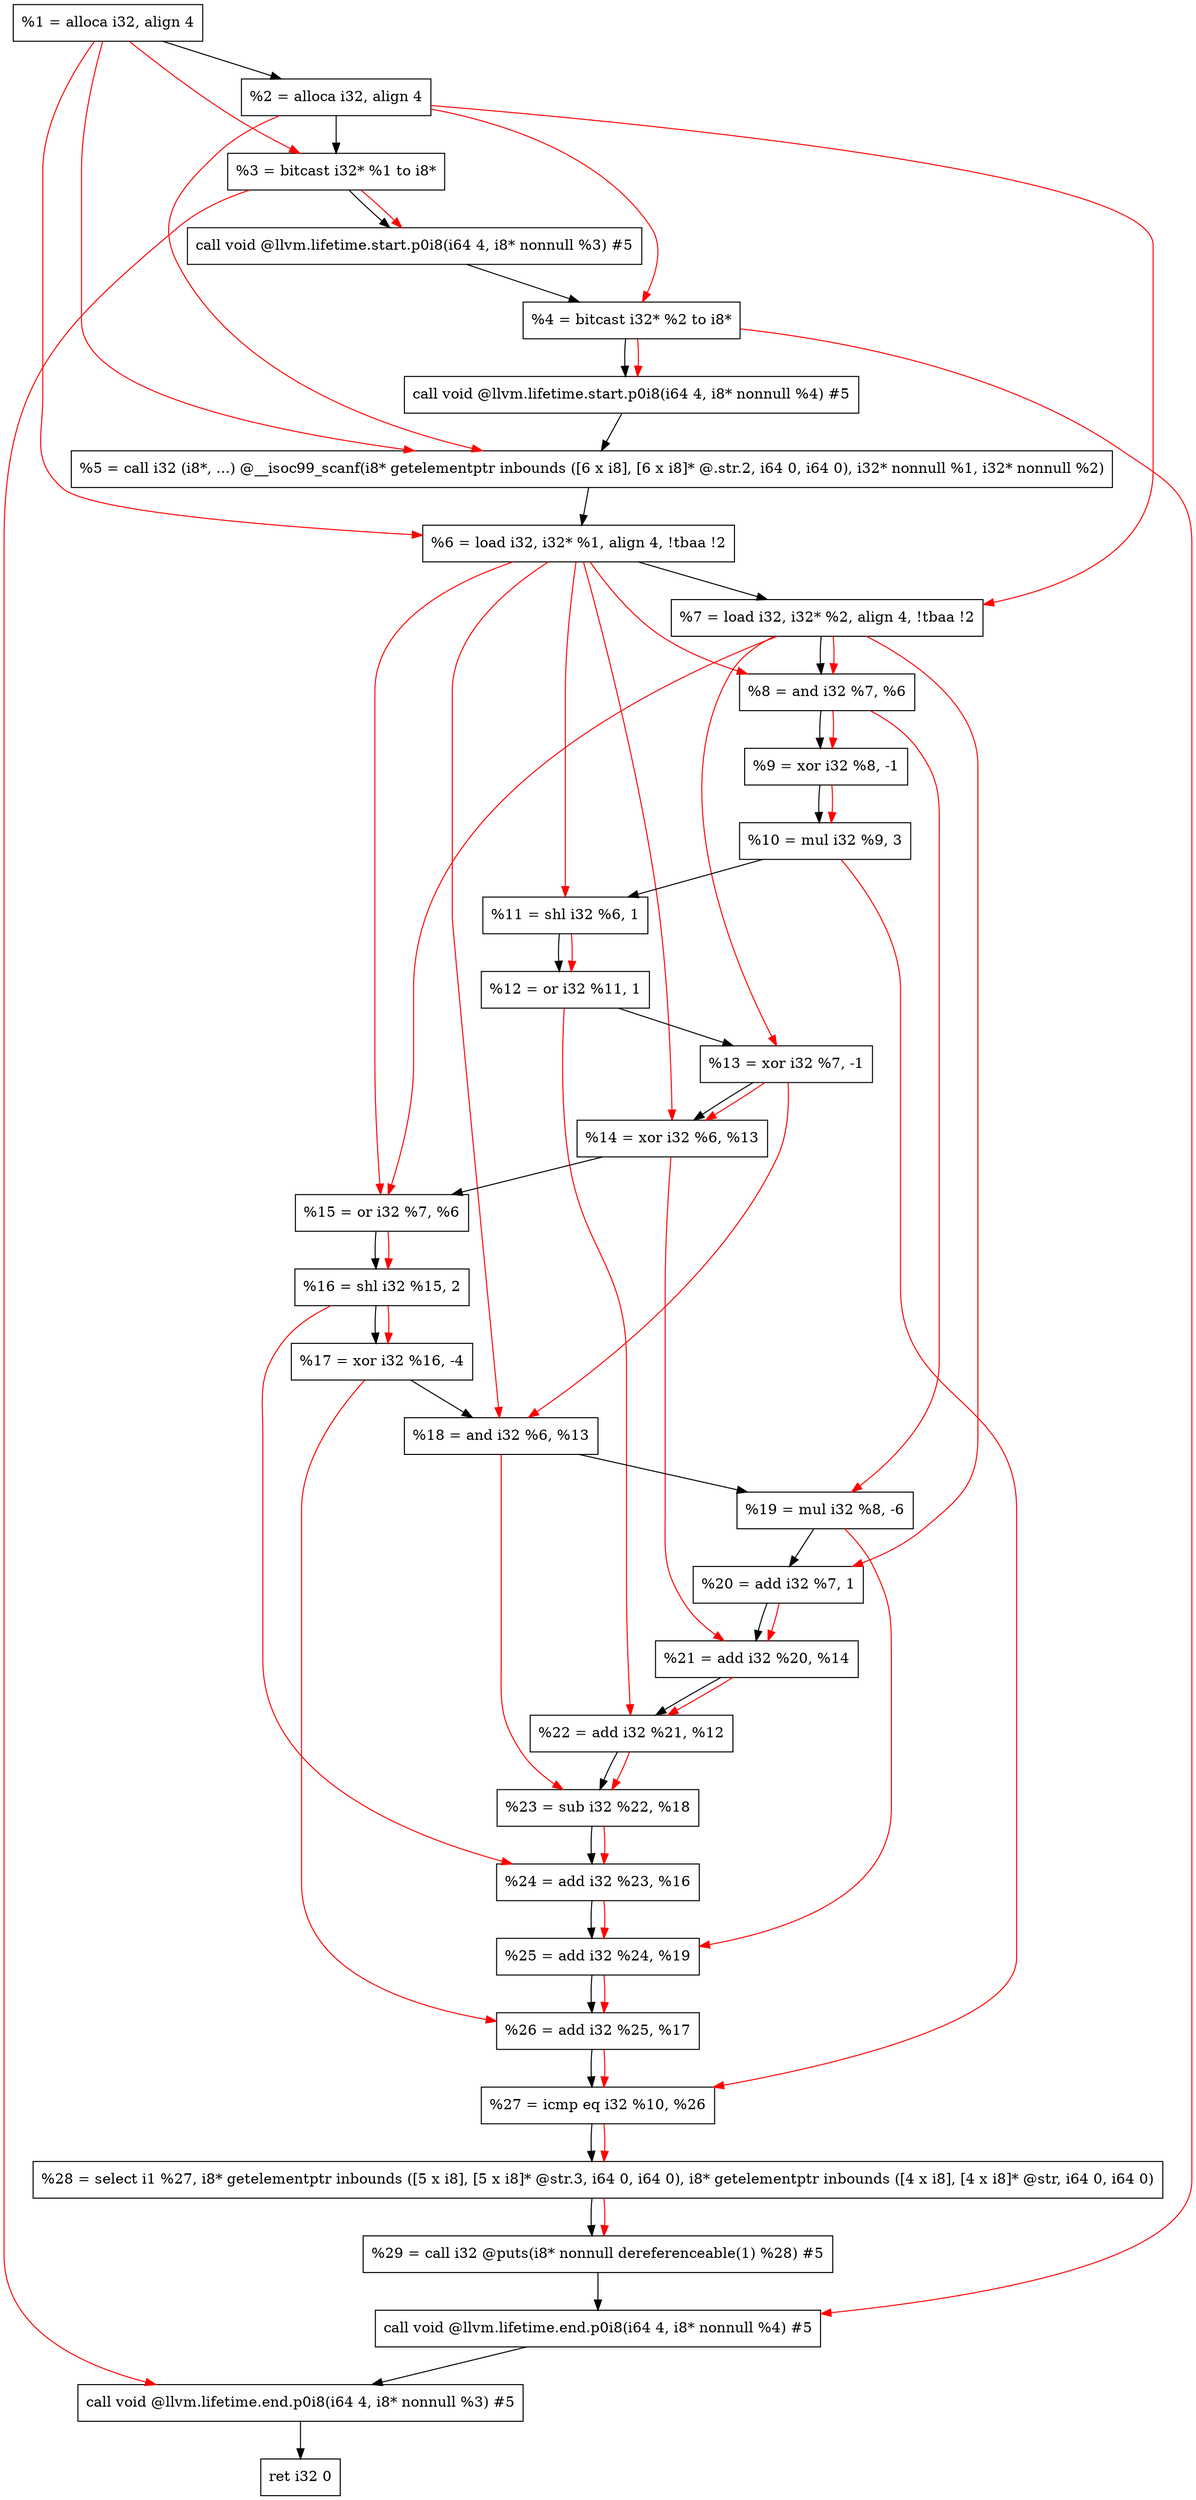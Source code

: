 digraph "DFG for'main' function" {
	Node0xc82ad8[shape=record, label="  %1 = alloca i32, align 4"];
	Node0xc82b58[shape=record, label="  %2 = alloca i32, align 4"];
	Node0xc82be8[shape=record, label="  %3 = bitcast i32* %1 to i8*"];
	Node0xc83048[shape=record, label="  call void @llvm.lifetime.start.p0i8(i64 4, i8* nonnull %3) #5"];
	Node0xc83128[shape=record, label="  %4 = bitcast i32* %2 to i8*"];
	Node0xc83248[shape=record, label="  call void @llvm.lifetime.start.p0i8(i64 4, i8* nonnull %4) #5"];
	Node0xc83480[shape=record, label="  %5 = call i32 (i8*, ...) @__isoc99_scanf(i8* getelementptr inbounds ([6 x i8], [6 x i8]* @.str.2, i64 0, i64 0), i32* nonnull %1, i32* nonnull %2)"];
	Node0xc83538[shape=record, label="  %6 = load i32, i32* %1, align 4, !tbaa !2"];
	Node0xc844a8[shape=record, label="  %7 = load i32, i32* %2, align 4, !tbaa !2"];
	Node0xc84b30[shape=record, label="  %8 = and i32 %7, %6"];
	Node0xc84ba0[shape=record, label="  %9 = xor i32 %8, -1"];
	Node0xc84c10[shape=record, label="  %10 = mul i32 %9, 3"];
	Node0xc84c80[shape=record, label="  %11 = shl i32 %6, 1"];
	Node0xc84cf0[shape=record, label="  %12 = or i32 %11, 1"];
	Node0xc84d60[shape=record, label="  %13 = xor i32 %7, -1"];
	Node0xc84dd0[shape=record, label="  %14 = xor i32 %6, %13"];
	Node0xc84e40[shape=record, label="  %15 = or i32 %7, %6"];
	Node0xc84eb0[shape=record, label="  %16 = shl i32 %15, 2"];
	Node0xc84f20[shape=record, label="  %17 = xor i32 %16, -4"];
	Node0xc84f90[shape=record, label="  %18 = and i32 %6, %13"];
	Node0xc85000[shape=record, label="  %19 = mul i32 %8, -6"];
	Node0xc85070[shape=record, label="  %20 = add i32 %7, 1"];
	Node0xc850e0[shape=record, label="  %21 = add i32 %20, %14"];
	Node0xc85150[shape=record, label="  %22 = add i32 %21, %12"];
	Node0xc851c0[shape=record, label="  %23 = sub i32 %22, %18"];
	Node0xc85230[shape=record, label="  %24 = add i32 %23, %16"];
	Node0xc852a0[shape=record, label="  %25 = add i32 %24, %19"];
	Node0xc85310[shape=record, label="  %26 = add i32 %25, %17"];
	Node0xc85380[shape=record, label="  %27 = icmp eq i32 %10, %26"];
	Node0xc239d8[shape=record, label="  %28 = select i1 %27, i8* getelementptr inbounds ([5 x i8], [5 x i8]* @str.3, i64 0, i64 0), i8* getelementptr inbounds ([4 x i8], [4 x i8]* @str, i64 0, i64 0)"];
	Node0xc85410[shape=record, label="  %29 = call i32 @puts(i8* nonnull dereferenceable(1) %28) #5"];
	Node0xc85668[shape=record, label="  call void @llvm.lifetime.end.p0i8(i64 4, i8* nonnull %4) #5"];
	Node0xc857c8[shape=record, label="  call void @llvm.lifetime.end.p0i8(i64 4, i8* nonnull %3) #5"];
	Node0xc85888[shape=record, label="  ret i32 0"];
	Node0xc82ad8 -> Node0xc82b58;
	Node0xc82b58 -> Node0xc82be8;
	Node0xc82be8 -> Node0xc83048;
	Node0xc83048 -> Node0xc83128;
	Node0xc83128 -> Node0xc83248;
	Node0xc83248 -> Node0xc83480;
	Node0xc83480 -> Node0xc83538;
	Node0xc83538 -> Node0xc844a8;
	Node0xc844a8 -> Node0xc84b30;
	Node0xc84b30 -> Node0xc84ba0;
	Node0xc84ba0 -> Node0xc84c10;
	Node0xc84c10 -> Node0xc84c80;
	Node0xc84c80 -> Node0xc84cf0;
	Node0xc84cf0 -> Node0xc84d60;
	Node0xc84d60 -> Node0xc84dd0;
	Node0xc84dd0 -> Node0xc84e40;
	Node0xc84e40 -> Node0xc84eb0;
	Node0xc84eb0 -> Node0xc84f20;
	Node0xc84f20 -> Node0xc84f90;
	Node0xc84f90 -> Node0xc85000;
	Node0xc85000 -> Node0xc85070;
	Node0xc85070 -> Node0xc850e0;
	Node0xc850e0 -> Node0xc85150;
	Node0xc85150 -> Node0xc851c0;
	Node0xc851c0 -> Node0xc85230;
	Node0xc85230 -> Node0xc852a0;
	Node0xc852a0 -> Node0xc85310;
	Node0xc85310 -> Node0xc85380;
	Node0xc85380 -> Node0xc239d8;
	Node0xc239d8 -> Node0xc85410;
	Node0xc85410 -> Node0xc85668;
	Node0xc85668 -> Node0xc857c8;
	Node0xc857c8 -> Node0xc85888;
edge [color=red]
	Node0xc82ad8 -> Node0xc82be8;
	Node0xc82be8 -> Node0xc83048;
	Node0xc82b58 -> Node0xc83128;
	Node0xc83128 -> Node0xc83248;
	Node0xc82ad8 -> Node0xc83480;
	Node0xc82b58 -> Node0xc83480;
	Node0xc82ad8 -> Node0xc83538;
	Node0xc82b58 -> Node0xc844a8;
	Node0xc844a8 -> Node0xc84b30;
	Node0xc83538 -> Node0xc84b30;
	Node0xc84b30 -> Node0xc84ba0;
	Node0xc84ba0 -> Node0xc84c10;
	Node0xc83538 -> Node0xc84c80;
	Node0xc84c80 -> Node0xc84cf0;
	Node0xc844a8 -> Node0xc84d60;
	Node0xc83538 -> Node0xc84dd0;
	Node0xc84d60 -> Node0xc84dd0;
	Node0xc844a8 -> Node0xc84e40;
	Node0xc83538 -> Node0xc84e40;
	Node0xc84e40 -> Node0xc84eb0;
	Node0xc84eb0 -> Node0xc84f20;
	Node0xc83538 -> Node0xc84f90;
	Node0xc84d60 -> Node0xc84f90;
	Node0xc84b30 -> Node0xc85000;
	Node0xc844a8 -> Node0xc85070;
	Node0xc85070 -> Node0xc850e0;
	Node0xc84dd0 -> Node0xc850e0;
	Node0xc850e0 -> Node0xc85150;
	Node0xc84cf0 -> Node0xc85150;
	Node0xc85150 -> Node0xc851c0;
	Node0xc84f90 -> Node0xc851c0;
	Node0xc851c0 -> Node0xc85230;
	Node0xc84eb0 -> Node0xc85230;
	Node0xc85230 -> Node0xc852a0;
	Node0xc85000 -> Node0xc852a0;
	Node0xc852a0 -> Node0xc85310;
	Node0xc84f20 -> Node0xc85310;
	Node0xc84c10 -> Node0xc85380;
	Node0xc85310 -> Node0xc85380;
	Node0xc85380 -> Node0xc239d8;
	Node0xc239d8 -> Node0xc85410;
	Node0xc83128 -> Node0xc85668;
	Node0xc82be8 -> Node0xc857c8;
}
